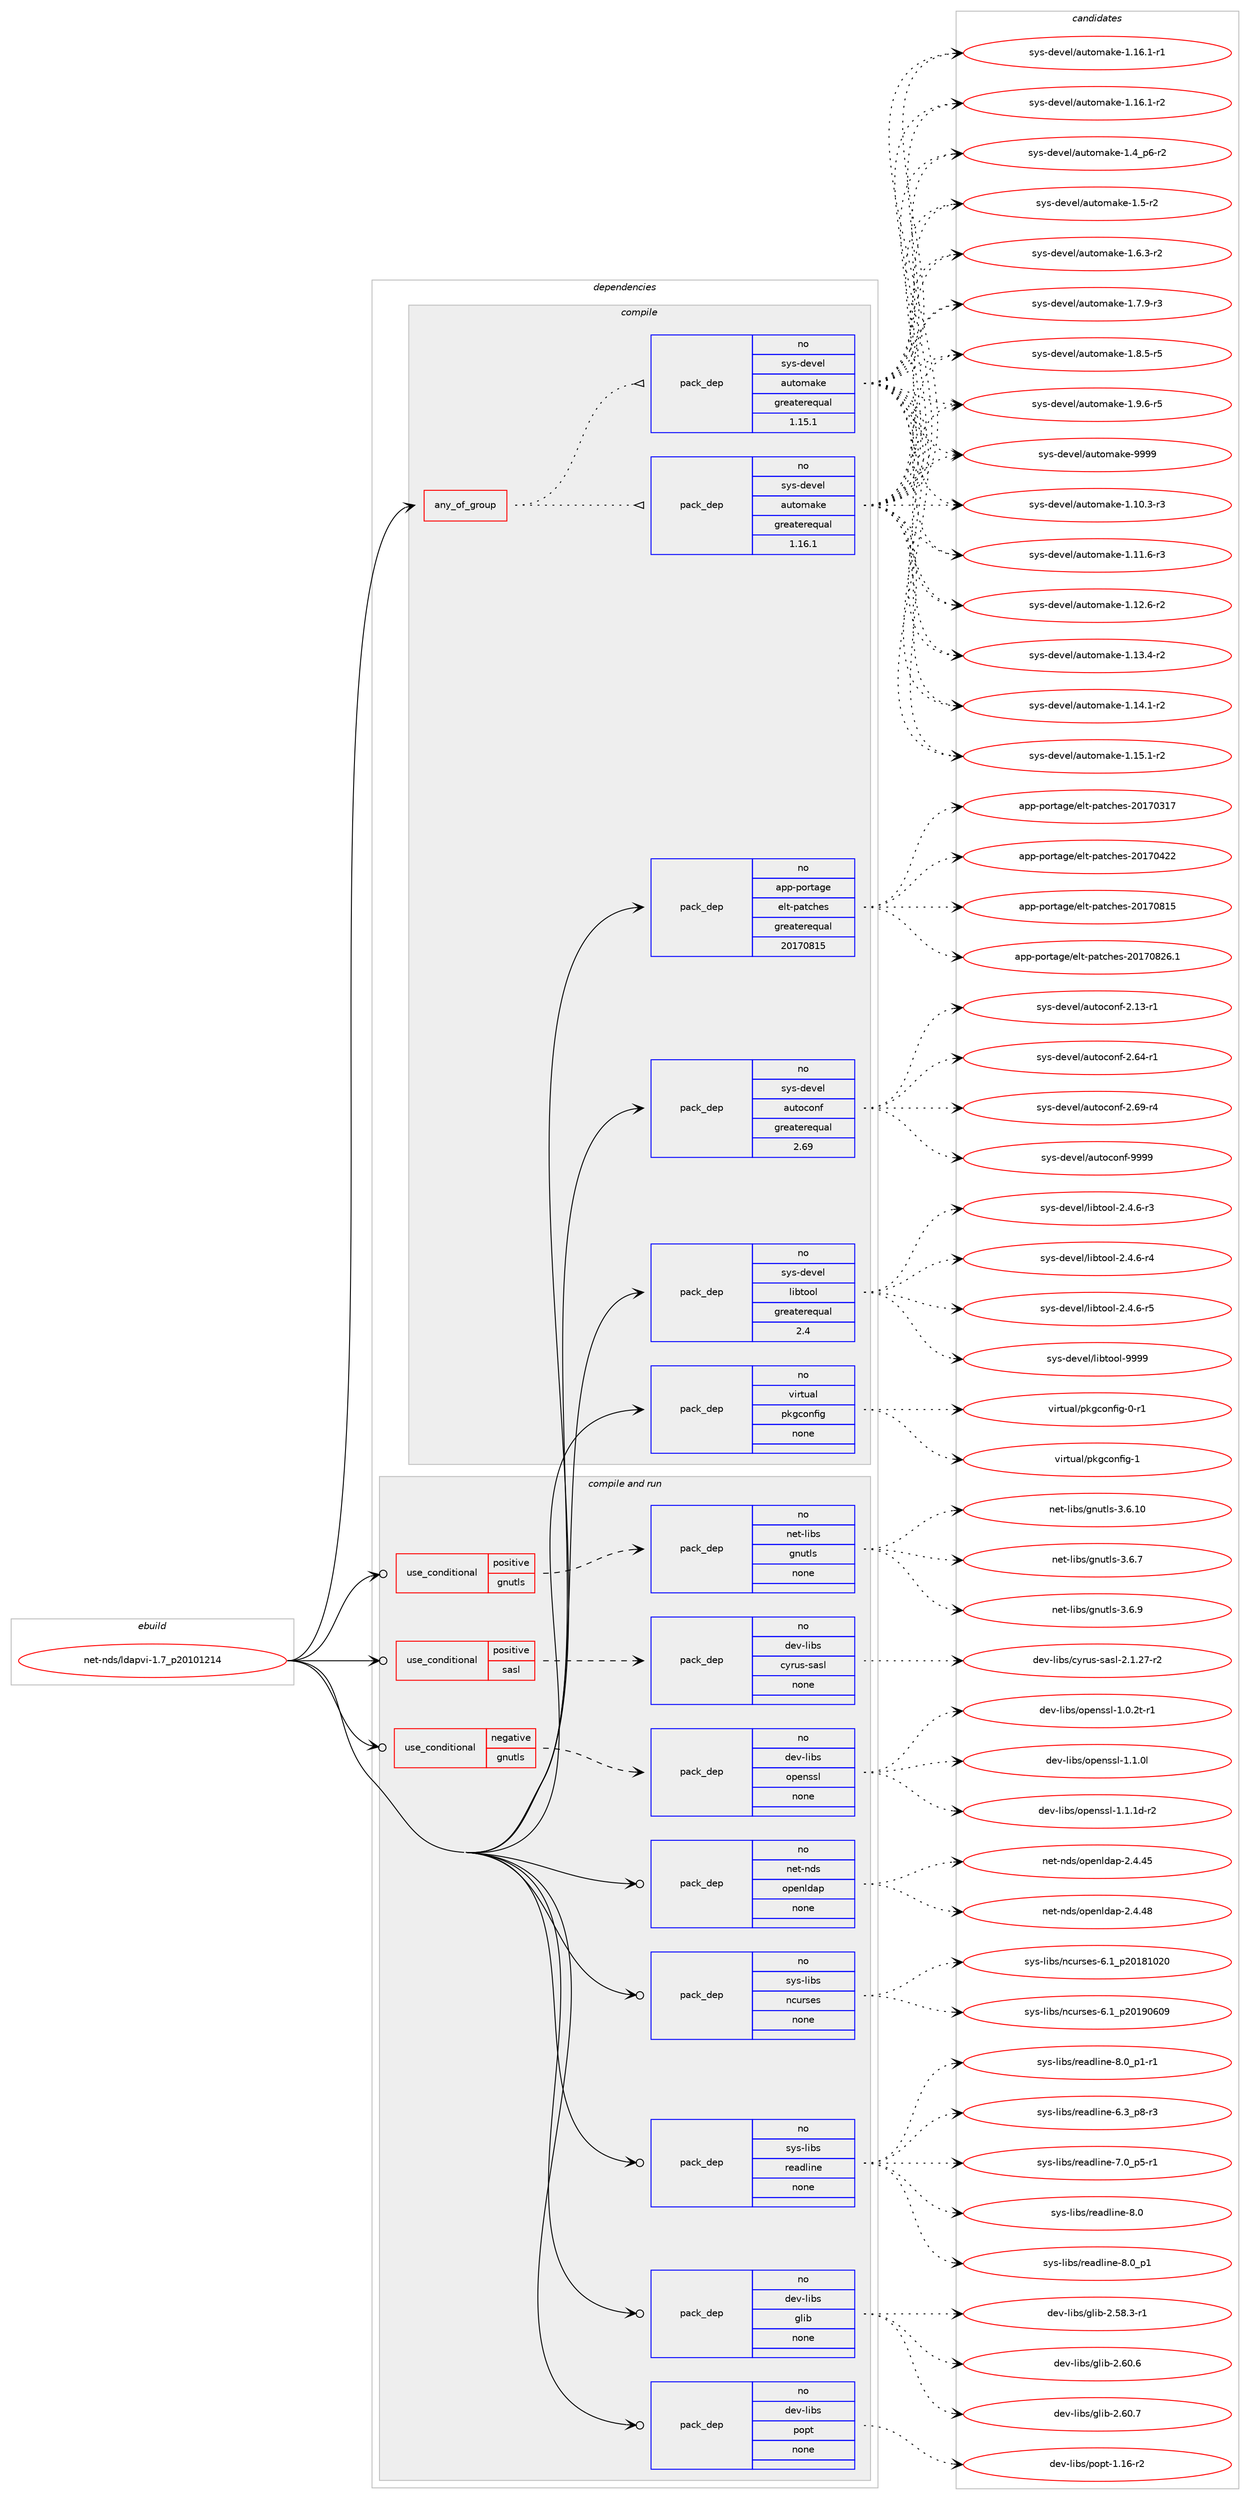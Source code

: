 digraph prolog {

# *************
# Graph options
# *************

newrank=true;
concentrate=true;
compound=true;
graph [rankdir=LR,fontname=Helvetica,fontsize=10,ranksep=1.5];#, ranksep=2.5, nodesep=0.2];
edge  [arrowhead=vee];
node  [fontname=Helvetica,fontsize=10];

# **********
# The ebuild
# **********

subgraph cluster_leftcol {
color=gray;
rank=same;
label=<<i>ebuild</i>>;
id [label="net-nds/ldapvi-1.7_p20101214", color=red, width=4, href="../net-nds/ldapvi-1.7_p20101214.svg"];
}

# ****************
# The dependencies
# ****************

subgraph cluster_midcol {
color=gray;
label=<<i>dependencies</i>>;
subgraph cluster_compile {
fillcolor="#eeeeee";
style=filled;
label=<<i>compile</i>>;
subgraph any14289 {
dependency838605 [label=<<TABLE BORDER="0" CELLBORDER="1" CELLSPACING="0" CELLPADDING="4"><TR><TD CELLPADDING="10">any_of_group</TD></TR></TABLE>>, shape=none, color=red];subgraph pack619376 {
dependency838606 [label=<<TABLE BORDER="0" CELLBORDER="1" CELLSPACING="0" CELLPADDING="4" WIDTH="220"><TR><TD ROWSPAN="6" CELLPADDING="30">pack_dep</TD></TR><TR><TD WIDTH="110">no</TD></TR><TR><TD>sys-devel</TD></TR><TR><TD>automake</TD></TR><TR><TD>greaterequal</TD></TR><TR><TD>1.16.1</TD></TR></TABLE>>, shape=none, color=blue];
}
dependency838605:e -> dependency838606:w [weight=20,style="dotted",arrowhead="oinv"];
subgraph pack619377 {
dependency838607 [label=<<TABLE BORDER="0" CELLBORDER="1" CELLSPACING="0" CELLPADDING="4" WIDTH="220"><TR><TD ROWSPAN="6" CELLPADDING="30">pack_dep</TD></TR><TR><TD WIDTH="110">no</TD></TR><TR><TD>sys-devel</TD></TR><TR><TD>automake</TD></TR><TR><TD>greaterequal</TD></TR><TR><TD>1.15.1</TD></TR></TABLE>>, shape=none, color=blue];
}
dependency838605:e -> dependency838607:w [weight=20,style="dotted",arrowhead="oinv"];
}
id:e -> dependency838605:w [weight=20,style="solid",arrowhead="vee"];
subgraph pack619378 {
dependency838608 [label=<<TABLE BORDER="0" CELLBORDER="1" CELLSPACING="0" CELLPADDING="4" WIDTH="220"><TR><TD ROWSPAN="6" CELLPADDING="30">pack_dep</TD></TR><TR><TD WIDTH="110">no</TD></TR><TR><TD>app-portage</TD></TR><TR><TD>elt-patches</TD></TR><TR><TD>greaterequal</TD></TR><TR><TD>20170815</TD></TR></TABLE>>, shape=none, color=blue];
}
id:e -> dependency838608:w [weight=20,style="solid",arrowhead="vee"];
subgraph pack619379 {
dependency838609 [label=<<TABLE BORDER="0" CELLBORDER="1" CELLSPACING="0" CELLPADDING="4" WIDTH="220"><TR><TD ROWSPAN="6" CELLPADDING="30">pack_dep</TD></TR><TR><TD WIDTH="110">no</TD></TR><TR><TD>sys-devel</TD></TR><TR><TD>autoconf</TD></TR><TR><TD>greaterequal</TD></TR><TR><TD>2.69</TD></TR></TABLE>>, shape=none, color=blue];
}
id:e -> dependency838609:w [weight=20,style="solid",arrowhead="vee"];
subgraph pack619380 {
dependency838610 [label=<<TABLE BORDER="0" CELLBORDER="1" CELLSPACING="0" CELLPADDING="4" WIDTH="220"><TR><TD ROWSPAN="6" CELLPADDING="30">pack_dep</TD></TR><TR><TD WIDTH="110">no</TD></TR><TR><TD>sys-devel</TD></TR><TR><TD>libtool</TD></TR><TR><TD>greaterequal</TD></TR><TR><TD>2.4</TD></TR></TABLE>>, shape=none, color=blue];
}
id:e -> dependency838610:w [weight=20,style="solid",arrowhead="vee"];
subgraph pack619381 {
dependency838611 [label=<<TABLE BORDER="0" CELLBORDER="1" CELLSPACING="0" CELLPADDING="4" WIDTH="220"><TR><TD ROWSPAN="6" CELLPADDING="30">pack_dep</TD></TR><TR><TD WIDTH="110">no</TD></TR><TR><TD>virtual</TD></TR><TR><TD>pkgconfig</TD></TR><TR><TD>none</TD></TR><TR><TD></TD></TR></TABLE>>, shape=none, color=blue];
}
id:e -> dependency838611:w [weight=20,style="solid",arrowhead="vee"];
}
subgraph cluster_compileandrun {
fillcolor="#eeeeee";
style=filled;
label=<<i>compile and run</i>>;
subgraph cond204446 {
dependency838612 [label=<<TABLE BORDER="0" CELLBORDER="1" CELLSPACING="0" CELLPADDING="4"><TR><TD ROWSPAN="3" CELLPADDING="10">use_conditional</TD></TR><TR><TD>negative</TD></TR><TR><TD>gnutls</TD></TR></TABLE>>, shape=none, color=red];
subgraph pack619382 {
dependency838613 [label=<<TABLE BORDER="0" CELLBORDER="1" CELLSPACING="0" CELLPADDING="4" WIDTH="220"><TR><TD ROWSPAN="6" CELLPADDING="30">pack_dep</TD></TR><TR><TD WIDTH="110">no</TD></TR><TR><TD>dev-libs</TD></TR><TR><TD>openssl</TD></TR><TR><TD>none</TD></TR><TR><TD></TD></TR></TABLE>>, shape=none, color=blue];
}
dependency838612:e -> dependency838613:w [weight=20,style="dashed",arrowhead="vee"];
}
id:e -> dependency838612:w [weight=20,style="solid",arrowhead="odotvee"];
subgraph cond204447 {
dependency838614 [label=<<TABLE BORDER="0" CELLBORDER="1" CELLSPACING="0" CELLPADDING="4"><TR><TD ROWSPAN="3" CELLPADDING="10">use_conditional</TD></TR><TR><TD>positive</TD></TR><TR><TD>gnutls</TD></TR></TABLE>>, shape=none, color=red];
subgraph pack619383 {
dependency838615 [label=<<TABLE BORDER="0" CELLBORDER="1" CELLSPACING="0" CELLPADDING="4" WIDTH="220"><TR><TD ROWSPAN="6" CELLPADDING="30">pack_dep</TD></TR><TR><TD WIDTH="110">no</TD></TR><TR><TD>net-libs</TD></TR><TR><TD>gnutls</TD></TR><TR><TD>none</TD></TR><TR><TD></TD></TR></TABLE>>, shape=none, color=blue];
}
dependency838614:e -> dependency838615:w [weight=20,style="dashed",arrowhead="vee"];
}
id:e -> dependency838614:w [weight=20,style="solid",arrowhead="odotvee"];
subgraph cond204448 {
dependency838616 [label=<<TABLE BORDER="0" CELLBORDER="1" CELLSPACING="0" CELLPADDING="4"><TR><TD ROWSPAN="3" CELLPADDING="10">use_conditional</TD></TR><TR><TD>positive</TD></TR><TR><TD>sasl</TD></TR></TABLE>>, shape=none, color=red];
subgraph pack619384 {
dependency838617 [label=<<TABLE BORDER="0" CELLBORDER="1" CELLSPACING="0" CELLPADDING="4" WIDTH="220"><TR><TD ROWSPAN="6" CELLPADDING="30">pack_dep</TD></TR><TR><TD WIDTH="110">no</TD></TR><TR><TD>dev-libs</TD></TR><TR><TD>cyrus-sasl</TD></TR><TR><TD>none</TD></TR><TR><TD></TD></TR></TABLE>>, shape=none, color=blue];
}
dependency838616:e -> dependency838617:w [weight=20,style="dashed",arrowhead="vee"];
}
id:e -> dependency838616:w [weight=20,style="solid",arrowhead="odotvee"];
subgraph pack619385 {
dependency838618 [label=<<TABLE BORDER="0" CELLBORDER="1" CELLSPACING="0" CELLPADDING="4" WIDTH="220"><TR><TD ROWSPAN="6" CELLPADDING="30">pack_dep</TD></TR><TR><TD WIDTH="110">no</TD></TR><TR><TD>dev-libs</TD></TR><TR><TD>glib</TD></TR><TR><TD>none</TD></TR><TR><TD></TD></TR></TABLE>>, shape=none, color=blue];
}
id:e -> dependency838618:w [weight=20,style="solid",arrowhead="odotvee"];
subgraph pack619386 {
dependency838619 [label=<<TABLE BORDER="0" CELLBORDER="1" CELLSPACING="0" CELLPADDING="4" WIDTH="220"><TR><TD ROWSPAN="6" CELLPADDING="30">pack_dep</TD></TR><TR><TD WIDTH="110">no</TD></TR><TR><TD>dev-libs</TD></TR><TR><TD>popt</TD></TR><TR><TD>none</TD></TR><TR><TD></TD></TR></TABLE>>, shape=none, color=blue];
}
id:e -> dependency838619:w [weight=20,style="solid",arrowhead="odotvee"];
subgraph pack619387 {
dependency838620 [label=<<TABLE BORDER="0" CELLBORDER="1" CELLSPACING="0" CELLPADDING="4" WIDTH="220"><TR><TD ROWSPAN="6" CELLPADDING="30">pack_dep</TD></TR><TR><TD WIDTH="110">no</TD></TR><TR><TD>net-nds</TD></TR><TR><TD>openldap</TD></TR><TR><TD>none</TD></TR><TR><TD></TD></TR></TABLE>>, shape=none, color=blue];
}
id:e -> dependency838620:w [weight=20,style="solid",arrowhead="odotvee"];
subgraph pack619388 {
dependency838621 [label=<<TABLE BORDER="0" CELLBORDER="1" CELLSPACING="0" CELLPADDING="4" WIDTH="220"><TR><TD ROWSPAN="6" CELLPADDING="30">pack_dep</TD></TR><TR><TD WIDTH="110">no</TD></TR><TR><TD>sys-libs</TD></TR><TR><TD>ncurses</TD></TR><TR><TD>none</TD></TR><TR><TD></TD></TR></TABLE>>, shape=none, color=blue];
}
id:e -> dependency838621:w [weight=20,style="solid",arrowhead="odotvee"];
subgraph pack619389 {
dependency838622 [label=<<TABLE BORDER="0" CELLBORDER="1" CELLSPACING="0" CELLPADDING="4" WIDTH="220"><TR><TD ROWSPAN="6" CELLPADDING="30">pack_dep</TD></TR><TR><TD WIDTH="110">no</TD></TR><TR><TD>sys-libs</TD></TR><TR><TD>readline</TD></TR><TR><TD>none</TD></TR><TR><TD></TD></TR></TABLE>>, shape=none, color=blue];
}
id:e -> dependency838622:w [weight=20,style="solid",arrowhead="odotvee"];
}
subgraph cluster_run {
fillcolor="#eeeeee";
style=filled;
label=<<i>run</i>>;
}
}

# **************
# The candidates
# **************

subgraph cluster_choices {
rank=same;
color=gray;
label=<<i>candidates</i>>;

subgraph choice619376 {
color=black;
nodesep=1;
choice11512111545100101118101108479711711611110997107101454946494846514511451 [label="sys-devel/automake-1.10.3-r3", color=red, width=4,href="../sys-devel/automake-1.10.3-r3.svg"];
choice11512111545100101118101108479711711611110997107101454946494946544511451 [label="sys-devel/automake-1.11.6-r3", color=red, width=4,href="../sys-devel/automake-1.11.6-r3.svg"];
choice11512111545100101118101108479711711611110997107101454946495046544511450 [label="sys-devel/automake-1.12.6-r2", color=red, width=4,href="../sys-devel/automake-1.12.6-r2.svg"];
choice11512111545100101118101108479711711611110997107101454946495146524511450 [label="sys-devel/automake-1.13.4-r2", color=red, width=4,href="../sys-devel/automake-1.13.4-r2.svg"];
choice11512111545100101118101108479711711611110997107101454946495246494511450 [label="sys-devel/automake-1.14.1-r2", color=red, width=4,href="../sys-devel/automake-1.14.1-r2.svg"];
choice11512111545100101118101108479711711611110997107101454946495346494511450 [label="sys-devel/automake-1.15.1-r2", color=red, width=4,href="../sys-devel/automake-1.15.1-r2.svg"];
choice11512111545100101118101108479711711611110997107101454946495446494511449 [label="sys-devel/automake-1.16.1-r1", color=red, width=4,href="../sys-devel/automake-1.16.1-r1.svg"];
choice11512111545100101118101108479711711611110997107101454946495446494511450 [label="sys-devel/automake-1.16.1-r2", color=red, width=4,href="../sys-devel/automake-1.16.1-r2.svg"];
choice115121115451001011181011084797117116111109971071014549465295112544511450 [label="sys-devel/automake-1.4_p6-r2", color=red, width=4,href="../sys-devel/automake-1.4_p6-r2.svg"];
choice11512111545100101118101108479711711611110997107101454946534511450 [label="sys-devel/automake-1.5-r2", color=red, width=4,href="../sys-devel/automake-1.5-r2.svg"];
choice115121115451001011181011084797117116111109971071014549465446514511450 [label="sys-devel/automake-1.6.3-r2", color=red, width=4,href="../sys-devel/automake-1.6.3-r2.svg"];
choice115121115451001011181011084797117116111109971071014549465546574511451 [label="sys-devel/automake-1.7.9-r3", color=red, width=4,href="../sys-devel/automake-1.7.9-r3.svg"];
choice115121115451001011181011084797117116111109971071014549465646534511453 [label="sys-devel/automake-1.8.5-r5", color=red, width=4,href="../sys-devel/automake-1.8.5-r5.svg"];
choice115121115451001011181011084797117116111109971071014549465746544511453 [label="sys-devel/automake-1.9.6-r5", color=red, width=4,href="../sys-devel/automake-1.9.6-r5.svg"];
choice115121115451001011181011084797117116111109971071014557575757 [label="sys-devel/automake-9999", color=red, width=4,href="../sys-devel/automake-9999.svg"];
dependency838606:e -> choice11512111545100101118101108479711711611110997107101454946494846514511451:w [style=dotted,weight="100"];
dependency838606:e -> choice11512111545100101118101108479711711611110997107101454946494946544511451:w [style=dotted,weight="100"];
dependency838606:e -> choice11512111545100101118101108479711711611110997107101454946495046544511450:w [style=dotted,weight="100"];
dependency838606:e -> choice11512111545100101118101108479711711611110997107101454946495146524511450:w [style=dotted,weight="100"];
dependency838606:e -> choice11512111545100101118101108479711711611110997107101454946495246494511450:w [style=dotted,weight="100"];
dependency838606:e -> choice11512111545100101118101108479711711611110997107101454946495346494511450:w [style=dotted,weight="100"];
dependency838606:e -> choice11512111545100101118101108479711711611110997107101454946495446494511449:w [style=dotted,weight="100"];
dependency838606:e -> choice11512111545100101118101108479711711611110997107101454946495446494511450:w [style=dotted,weight="100"];
dependency838606:e -> choice115121115451001011181011084797117116111109971071014549465295112544511450:w [style=dotted,weight="100"];
dependency838606:e -> choice11512111545100101118101108479711711611110997107101454946534511450:w [style=dotted,weight="100"];
dependency838606:e -> choice115121115451001011181011084797117116111109971071014549465446514511450:w [style=dotted,weight="100"];
dependency838606:e -> choice115121115451001011181011084797117116111109971071014549465546574511451:w [style=dotted,weight="100"];
dependency838606:e -> choice115121115451001011181011084797117116111109971071014549465646534511453:w [style=dotted,weight="100"];
dependency838606:e -> choice115121115451001011181011084797117116111109971071014549465746544511453:w [style=dotted,weight="100"];
dependency838606:e -> choice115121115451001011181011084797117116111109971071014557575757:w [style=dotted,weight="100"];
}
subgraph choice619377 {
color=black;
nodesep=1;
choice11512111545100101118101108479711711611110997107101454946494846514511451 [label="sys-devel/automake-1.10.3-r3", color=red, width=4,href="../sys-devel/automake-1.10.3-r3.svg"];
choice11512111545100101118101108479711711611110997107101454946494946544511451 [label="sys-devel/automake-1.11.6-r3", color=red, width=4,href="../sys-devel/automake-1.11.6-r3.svg"];
choice11512111545100101118101108479711711611110997107101454946495046544511450 [label="sys-devel/automake-1.12.6-r2", color=red, width=4,href="../sys-devel/automake-1.12.6-r2.svg"];
choice11512111545100101118101108479711711611110997107101454946495146524511450 [label="sys-devel/automake-1.13.4-r2", color=red, width=4,href="../sys-devel/automake-1.13.4-r2.svg"];
choice11512111545100101118101108479711711611110997107101454946495246494511450 [label="sys-devel/automake-1.14.1-r2", color=red, width=4,href="../sys-devel/automake-1.14.1-r2.svg"];
choice11512111545100101118101108479711711611110997107101454946495346494511450 [label="sys-devel/automake-1.15.1-r2", color=red, width=4,href="../sys-devel/automake-1.15.1-r2.svg"];
choice11512111545100101118101108479711711611110997107101454946495446494511449 [label="sys-devel/automake-1.16.1-r1", color=red, width=4,href="../sys-devel/automake-1.16.1-r1.svg"];
choice11512111545100101118101108479711711611110997107101454946495446494511450 [label="sys-devel/automake-1.16.1-r2", color=red, width=4,href="../sys-devel/automake-1.16.1-r2.svg"];
choice115121115451001011181011084797117116111109971071014549465295112544511450 [label="sys-devel/automake-1.4_p6-r2", color=red, width=4,href="../sys-devel/automake-1.4_p6-r2.svg"];
choice11512111545100101118101108479711711611110997107101454946534511450 [label="sys-devel/automake-1.5-r2", color=red, width=4,href="../sys-devel/automake-1.5-r2.svg"];
choice115121115451001011181011084797117116111109971071014549465446514511450 [label="sys-devel/automake-1.6.3-r2", color=red, width=4,href="../sys-devel/automake-1.6.3-r2.svg"];
choice115121115451001011181011084797117116111109971071014549465546574511451 [label="sys-devel/automake-1.7.9-r3", color=red, width=4,href="../sys-devel/automake-1.7.9-r3.svg"];
choice115121115451001011181011084797117116111109971071014549465646534511453 [label="sys-devel/automake-1.8.5-r5", color=red, width=4,href="../sys-devel/automake-1.8.5-r5.svg"];
choice115121115451001011181011084797117116111109971071014549465746544511453 [label="sys-devel/automake-1.9.6-r5", color=red, width=4,href="../sys-devel/automake-1.9.6-r5.svg"];
choice115121115451001011181011084797117116111109971071014557575757 [label="sys-devel/automake-9999", color=red, width=4,href="../sys-devel/automake-9999.svg"];
dependency838607:e -> choice11512111545100101118101108479711711611110997107101454946494846514511451:w [style=dotted,weight="100"];
dependency838607:e -> choice11512111545100101118101108479711711611110997107101454946494946544511451:w [style=dotted,weight="100"];
dependency838607:e -> choice11512111545100101118101108479711711611110997107101454946495046544511450:w [style=dotted,weight="100"];
dependency838607:e -> choice11512111545100101118101108479711711611110997107101454946495146524511450:w [style=dotted,weight="100"];
dependency838607:e -> choice11512111545100101118101108479711711611110997107101454946495246494511450:w [style=dotted,weight="100"];
dependency838607:e -> choice11512111545100101118101108479711711611110997107101454946495346494511450:w [style=dotted,weight="100"];
dependency838607:e -> choice11512111545100101118101108479711711611110997107101454946495446494511449:w [style=dotted,weight="100"];
dependency838607:e -> choice11512111545100101118101108479711711611110997107101454946495446494511450:w [style=dotted,weight="100"];
dependency838607:e -> choice115121115451001011181011084797117116111109971071014549465295112544511450:w [style=dotted,weight="100"];
dependency838607:e -> choice11512111545100101118101108479711711611110997107101454946534511450:w [style=dotted,weight="100"];
dependency838607:e -> choice115121115451001011181011084797117116111109971071014549465446514511450:w [style=dotted,weight="100"];
dependency838607:e -> choice115121115451001011181011084797117116111109971071014549465546574511451:w [style=dotted,weight="100"];
dependency838607:e -> choice115121115451001011181011084797117116111109971071014549465646534511453:w [style=dotted,weight="100"];
dependency838607:e -> choice115121115451001011181011084797117116111109971071014549465746544511453:w [style=dotted,weight="100"];
dependency838607:e -> choice115121115451001011181011084797117116111109971071014557575757:w [style=dotted,weight="100"];
}
subgraph choice619378 {
color=black;
nodesep=1;
choice97112112451121111141169710310147101108116451129711699104101115455048495548514955 [label="app-portage/elt-patches-20170317", color=red, width=4,href="../app-portage/elt-patches-20170317.svg"];
choice97112112451121111141169710310147101108116451129711699104101115455048495548525050 [label="app-portage/elt-patches-20170422", color=red, width=4,href="../app-portage/elt-patches-20170422.svg"];
choice97112112451121111141169710310147101108116451129711699104101115455048495548564953 [label="app-portage/elt-patches-20170815", color=red, width=4,href="../app-portage/elt-patches-20170815.svg"];
choice971121124511211111411697103101471011081164511297116991041011154550484955485650544649 [label="app-portage/elt-patches-20170826.1", color=red, width=4,href="../app-portage/elt-patches-20170826.1.svg"];
dependency838608:e -> choice97112112451121111141169710310147101108116451129711699104101115455048495548514955:w [style=dotted,weight="100"];
dependency838608:e -> choice97112112451121111141169710310147101108116451129711699104101115455048495548525050:w [style=dotted,weight="100"];
dependency838608:e -> choice97112112451121111141169710310147101108116451129711699104101115455048495548564953:w [style=dotted,weight="100"];
dependency838608:e -> choice971121124511211111411697103101471011081164511297116991041011154550484955485650544649:w [style=dotted,weight="100"];
}
subgraph choice619379 {
color=black;
nodesep=1;
choice1151211154510010111810110847971171161119911111010245504649514511449 [label="sys-devel/autoconf-2.13-r1", color=red, width=4,href="../sys-devel/autoconf-2.13-r1.svg"];
choice1151211154510010111810110847971171161119911111010245504654524511449 [label="sys-devel/autoconf-2.64-r1", color=red, width=4,href="../sys-devel/autoconf-2.64-r1.svg"];
choice1151211154510010111810110847971171161119911111010245504654574511452 [label="sys-devel/autoconf-2.69-r4", color=red, width=4,href="../sys-devel/autoconf-2.69-r4.svg"];
choice115121115451001011181011084797117116111991111101024557575757 [label="sys-devel/autoconf-9999", color=red, width=4,href="../sys-devel/autoconf-9999.svg"];
dependency838609:e -> choice1151211154510010111810110847971171161119911111010245504649514511449:w [style=dotted,weight="100"];
dependency838609:e -> choice1151211154510010111810110847971171161119911111010245504654524511449:w [style=dotted,weight="100"];
dependency838609:e -> choice1151211154510010111810110847971171161119911111010245504654574511452:w [style=dotted,weight="100"];
dependency838609:e -> choice115121115451001011181011084797117116111991111101024557575757:w [style=dotted,weight="100"];
}
subgraph choice619380 {
color=black;
nodesep=1;
choice1151211154510010111810110847108105981161111111084550465246544511451 [label="sys-devel/libtool-2.4.6-r3", color=red, width=4,href="../sys-devel/libtool-2.4.6-r3.svg"];
choice1151211154510010111810110847108105981161111111084550465246544511452 [label="sys-devel/libtool-2.4.6-r4", color=red, width=4,href="../sys-devel/libtool-2.4.6-r4.svg"];
choice1151211154510010111810110847108105981161111111084550465246544511453 [label="sys-devel/libtool-2.4.6-r5", color=red, width=4,href="../sys-devel/libtool-2.4.6-r5.svg"];
choice1151211154510010111810110847108105981161111111084557575757 [label="sys-devel/libtool-9999", color=red, width=4,href="../sys-devel/libtool-9999.svg"];
dependency838610:e -> choice1151211154510010111810110847108105981161111111084550465246544511451:w [style=dotted,weight="100"];
dependency838610:e -> choice1151211154510010111810110847108105981161111111084550465246544511452:w [style=dotted,weight="100"];
dependency838610:e -> choice1151211154510010111810110847108105981161111111084550465246544511453:w [style=dotted,weight="100"];
dependency838610:e -> choice1151211154510010111810110847108105981161111111084557575757:w [style=dotted,weight="100"];
}
subgraph choice619381 {
color=black;
nodesep=1;
choice11810511411611797108471121071039911111010210510345484511449 [label="virtual/pkgconfig-0-r1", color=red, width=4,href="../virtual/pkgconfig-0-r1.svg"];
choice1181051141161179710847112107103991111101021051034549 [label="virtual/pkgconfig-1", color=red, width=4,href="../virtual/pkgconfig-1.svg"];
dependency838611:e -> choice11810511411611797108471121071039911111010210510345484511449:w [style=dotted,weight="100"];
dependency838611:e -> choice1181051141161179710847112107103991111101021051034549:w [style=dotted,weight="100"];
}
subgraph choice619382 {
color=black;
nodesep=1;
choice1001011184510810598115471111121011101151151084549464846501164511449 [label="dev-libs/openssl-1.0.2t-r1", color=red, width=4,href="../dev-libs/openssl-1.0.2t-r1.svg"];
choice100101118451081059811547111112101110115115108454946494648108 [label="dev-libs/openssl-1.1.0l", color=red, width=4,href="../dev-libs/openssl-1.1.0l.svg"];
choice1001011184510810598115471111121011101151151084549464946491004511450 [label="dev-libs/openssl-1.1.1d-r2", color=red, width=4,href="../dev-libs/openssl-1.1.1d-r2.svg"];
dependency838613:e -> choice1001011184510810598115471111121011101151151084549464846501164511449:w [style=dotted,weight="100"];
dependency838613:e -> choice100101118451081059811547111112101110115115108454946494648108:w [style=dotted,weight="100"];
dependency838613:e -> choice1001011184510810598115471111121011101151151084549464946491004511450:w [style=dotted,weight="100"];
}
subgraph choice619383 {
color=black;
nodesep=1;
choice11010111645108105981154710311011711610811545514654464948 [label="net-libs/gnutls-3.6.10", color=red, width=4,href="../net-libs/gnutls-3.6.10.svg"];
choice110101116451081059811547103110117116108115455146544655 [label="net-libs/gnutls-3.6.7", color=red, width=4,href="../net-libs/gnutls-3.6.7.svg"];
choice110101116451081059811547103110117116108115455146544657 [label="net-libs/gnutls-3.6.9", color=red, width=4,href="../net-libs/gnutls-3.6.9.svg"];
dependency838615:e -> choice11010111645108105981154710311011711610811545514654464948:w [style=dotted,weight="100"];
dependency838615:e -> choice110101116451081059811547103110117116108115455146544655:w [style=dotted,weight="100"];
dependency838615:e -> choice110101116451081059811547103110117116108115455146544657:w [style=dotted,weight="100"];
}
subgraph choice619384 {
color=black;
nodesep=1;
choice100101118451081059811547991211141171154511597115108455046494650554511450 [label="dev-libs/cyrus-sasl-2.1.27-r2", color=red, width=4,href="../dev-libs/cyrus-sasl-2.1.27-r2.svg"];
dependency838617:e -> choice100101118451081059811547991211141171154511597115108455046494650554511450:w [style=dotted,weight="100"];
}
subgraph choice619385 {
color=black;
nodesep=1;
choice10010111845108105981154710310810598455046535646514511449 [label="dev-libs/glib-2.58.3-r1", color=red, width=4,href="../dev-libs/glib-2.58.3-r1.svg"];
choice1001011184510810598115471031081059845504654484654 [label="dev-libs/glib-2.60.6", color=red, width=4,href="../dev-libs/glib-2.60.6.svg"];
choice1001011184510810598115471031081059845504654484655 [label="dev-libs/glib-2.60.7", color=red, width=4,href="../dev-libs/glib-2.60.7.svg"];
dependency838618:e -> choice10010111845108105981154710310810598455046535646514511449:w [style=dotted,weight="100"];
dependency838618:e -> choice1001011184510810598115471031081059845504654484654:w [style=dotted,weight="100"];
dependency838618:e -> choice1001011184510810598115471031081059845504654484655:w [style=dotted,weight="100"];
}
subgraph choice619386 {
color=black;
nodesep=1;
choice10010111845108105981154711211111211645494649544511450 [label="dev-libs/popt-1.16-r2", color=red, width=4,href="../dev-libs/popt-1.16-r2.svg"];
dependency838619:e -> choice10010111845108105981154711211111211645494649544511450:w [style=dotted,weight="100"];
}
subgraph choice619387 {
color=black;
nodesep=1;
choice11010111645110100115471111121011101081009711245504652465253 [label="net-nds/openldap-2.4.45", color=red, width=4,href="../net-nds/openldap-2.4.45.svg"];
choice11010111645110100115471111121011101081009711245504652465256 [label="net-nds/openldap-2.4.48", color=red, width=4,href="../net-nds/openldap-2.4.48.svg"];
dependency838620:e -> choice11010111645110100115471111121011101081009711245504652465253:w [style=dotted,weight="100"];
dependency838620:e -> choice11010111645110100115471111121011101081009711245504652465256:w [style=dotted,weight="100"];
}
subgraph choice619388 {
color=black;
nodesep=1;
choice1151211154510810598115471109911711411510111545544649951125048495649485048 [label="sys-libs/ncurses-6.1_p20181020", color=red, width=4,href="../sys-libs/ncurses-6.1_p20181020.svg"];
choice1151211154510810598115471109911711411510111545544649951125048495748544857 [label="sys-libs/ncurses-6.1_p20190609", color=red, width=4,href="../sys-libs/ncurses-6.1_p20190609.svg"];
dependency838621:e -> choice1151211154510810598115471109911711411510111545544649951125048495649485048:w [style=dotted,weight="100"];
dependency838621:e -> choice1151211154510810598115471109911711411510111545544649951125048495748544857:w [style=dotted,weight="100"];
}
subgraph choice619389 {
color=black;
nodesep=1;
choice115121115451081059811547114101971001081051101014554465195112564511451 [label="sys-libs/readline-6.3_p8-r3", color=red, width=4,href="../sys-libs/readline-6.3_p8-r3.svg"];
choice115121115451081059811547114101971001081051101014555464895112534511449 [label="sys-libs/readline-7.0_p5-r1", color=red, width=4,href="../sys-libs/readline-7.0_p5-r1.svg"];
choice1151211154510810598115471141019710010810511010145564648 [label="sys-libs/readline-8.0", color=red, width=4,href="../sys-libs/readline-8.0.svg"];
choice11512111545108105981154711410197100108105110101455646489511249 [label="sys-libs/readline-8.0_p1", color=red, width=4,href="../sys-libs/readline-8.0_p1.svg"];
choice115121115451081059811547114101971001081051101014556464895112494511449 [label="sys-libs/readline-8.0_p1-r1", color=red, width=4,href="../sys-libs/readline-8.0_p1-r1.svg"];
dependency838622:e -> choice115121115451081059811547114101971001081051101014554465195112564511451:w [style=dotted,weight="100"];
dependency838622:e -> choice115121115451081059811547114101971001081051101014555464895112534511449:w [style=dotted,weight="100"];
dependency838622:e -> choice1151211154510810598115471141019710010810511010145564648:w [style=dotted,weight="100"];
dependency838622:e -> choice11512111545108105981154711410197100108105110101455646489511249:w [style=dotted,weight="100"];
dependency838622:e -> choice115121115451081059811547114101971001081051101014556464895112494511449:w [style=dotted,weight="100"];
}
}

}

